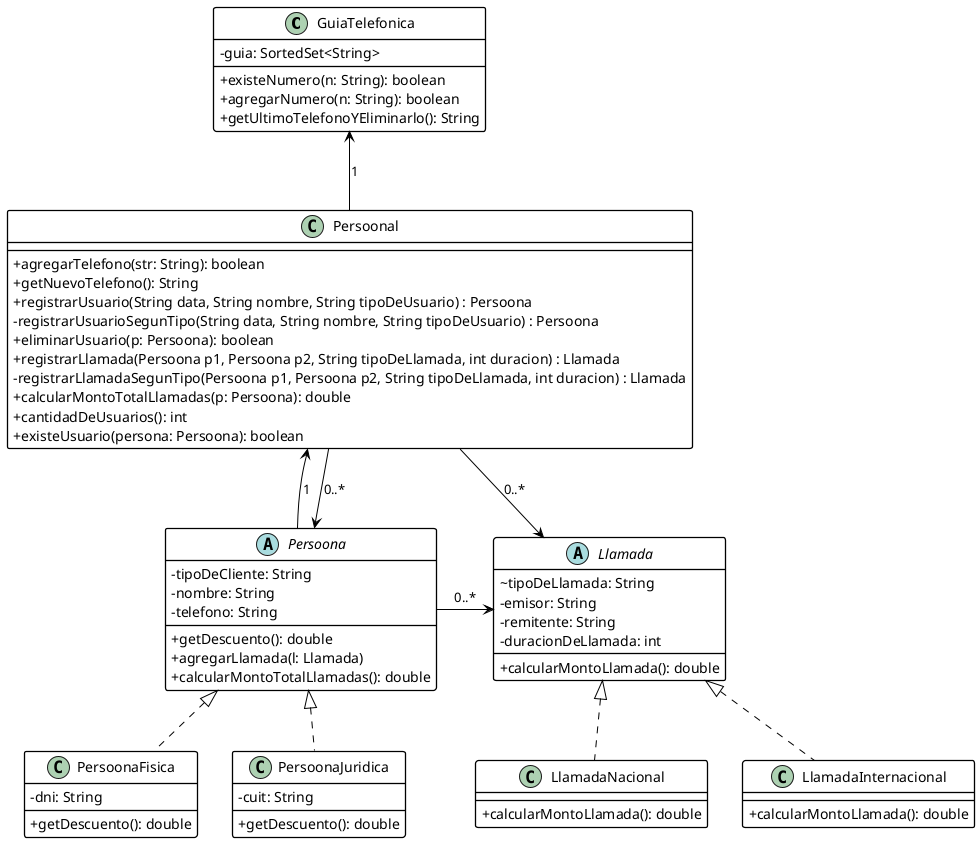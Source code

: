 @startuml ej1
skinparam ClassBackgroundColor transparent
skinparam classAttributeIconSize 0 
skinparam ClassBorderThickness 1.3
skinparam ClassBorderColor Black
skinparam ArrowColor Black
skinparam shadowing false

class GuiaTelefonica {
    -guia: SortedSet<String>
    +existeNumero(n: String): boolean
    +agregarNumero(n: String): boolean
    +getUltimoTelefonoYEliminarlo(): String
}

abstract class Llamada {
    ~tipoDeLlamada: String
    -emisor: String
    -remitente: String
    -duracionDeLlamada: int
    +calcularMontoLlamada(): double
}

class LlamadaNacional{
    +calcularMontoLlamada(): double
}
Llamada <|.. LlamadaNacional
class LlamadaInternacional {
    +calcularMontoLlamada(): double
}
Llamada <|.. LlamadaInternacional

abstract class Persoona {
	-tipoDeCliente: String
	-nombre: String
	-telefono: String
    +getDescuento(): double
    +agregarLlamada(l: Llamada)
    +calcularMontoTotalLlamadas(): double
}
Llamada <-l- Persoona : 0..*
Persoonal <-- Persoona : 1

class PersoonaFisica{
    -dni: String
    +getDescuento(): double
}
Persoona <|.. PersoonaFisica

class PersoonaJuridica{
    -cuit: String
    +getDescuento(): double
}
Persoona <|.. PersoonaJuridica

class Persoonal {
    +agregarTelefono(str: String): boolean
    +getNuevoTelefono(): String
    +registrarUsuario(String data, String nombre, String tipoDeUsuario) : Persoona
    -registrarUsuarioSegunTipo(String data, String nombre, String tipoDeUsuario) : Persoona
    +eliminarUsuario(p: Persoona): boolean
    +registrarLlamada(Persoona p1, Persoona p2, String tipoDeLlamada, int duracion) : Llamada
    -registrarLlamadaSegunTipo(Persoona p1, Persoona p2, String tipoDeLlamada, int duracion) : Llamada
    +calcularMontoTotalLlamadas(p: Persoona): double
    +cantidadDeUsuarios(): int
    +existeUsuario(persona: Persoona): boolean
}
Persoona <-- Persoonal : 0..*
Llamada <-l- Persoonal : 0..*
GuiaTelefonica <-- Persoonal : 1

@enduml